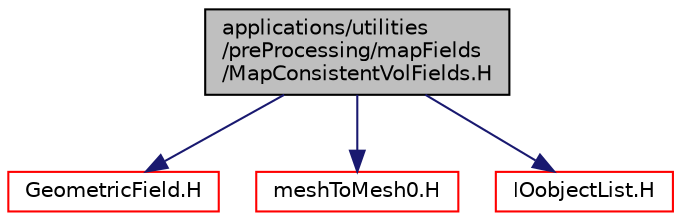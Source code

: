 digraph "applications/utilities/preProcessing/mapFields/MapConsistentVolFields.H"
{
  bgcolor="transparent";
  edge [fontname="Helvetica",fontsize="10",labelfontname="Helvetica",labelfontsize="10"];
  node [fontname="Helvetica",fontsize="10",shape=record];
  Node1 [label="applications/utilities\l/preProcessing/mapFields\l/MapConsistentVolFields.H",height=0.2,width=0.4,color="black", fillcolor="grey75", style="filled", fontcolor="black"];
  Node1 -> Node2 [color="midnightblue",fontsize="10",style="solid",fontname="Helvetica"];
  Node2 [label="GeometricField.H",height=0.2,width=0.4,color="red",URL="$a08181.html"];
  Node1 -> Node3 [color="midnightblue",fontsize="10",style="solid",fontname="Helvetica"];
  Node3 [label="meshToMesh0.H",height=0.2,width=0.4,color="red",URL="$a09903.html"];
  Node1 -> Node4 [color="midnightblue",fontsize="10",style="solid",fontname="Helvetica"];
  Node4 [label="IOobjectList.H",height=0.2,width=0.4,color="red",URL="$a07916.html"];
}
